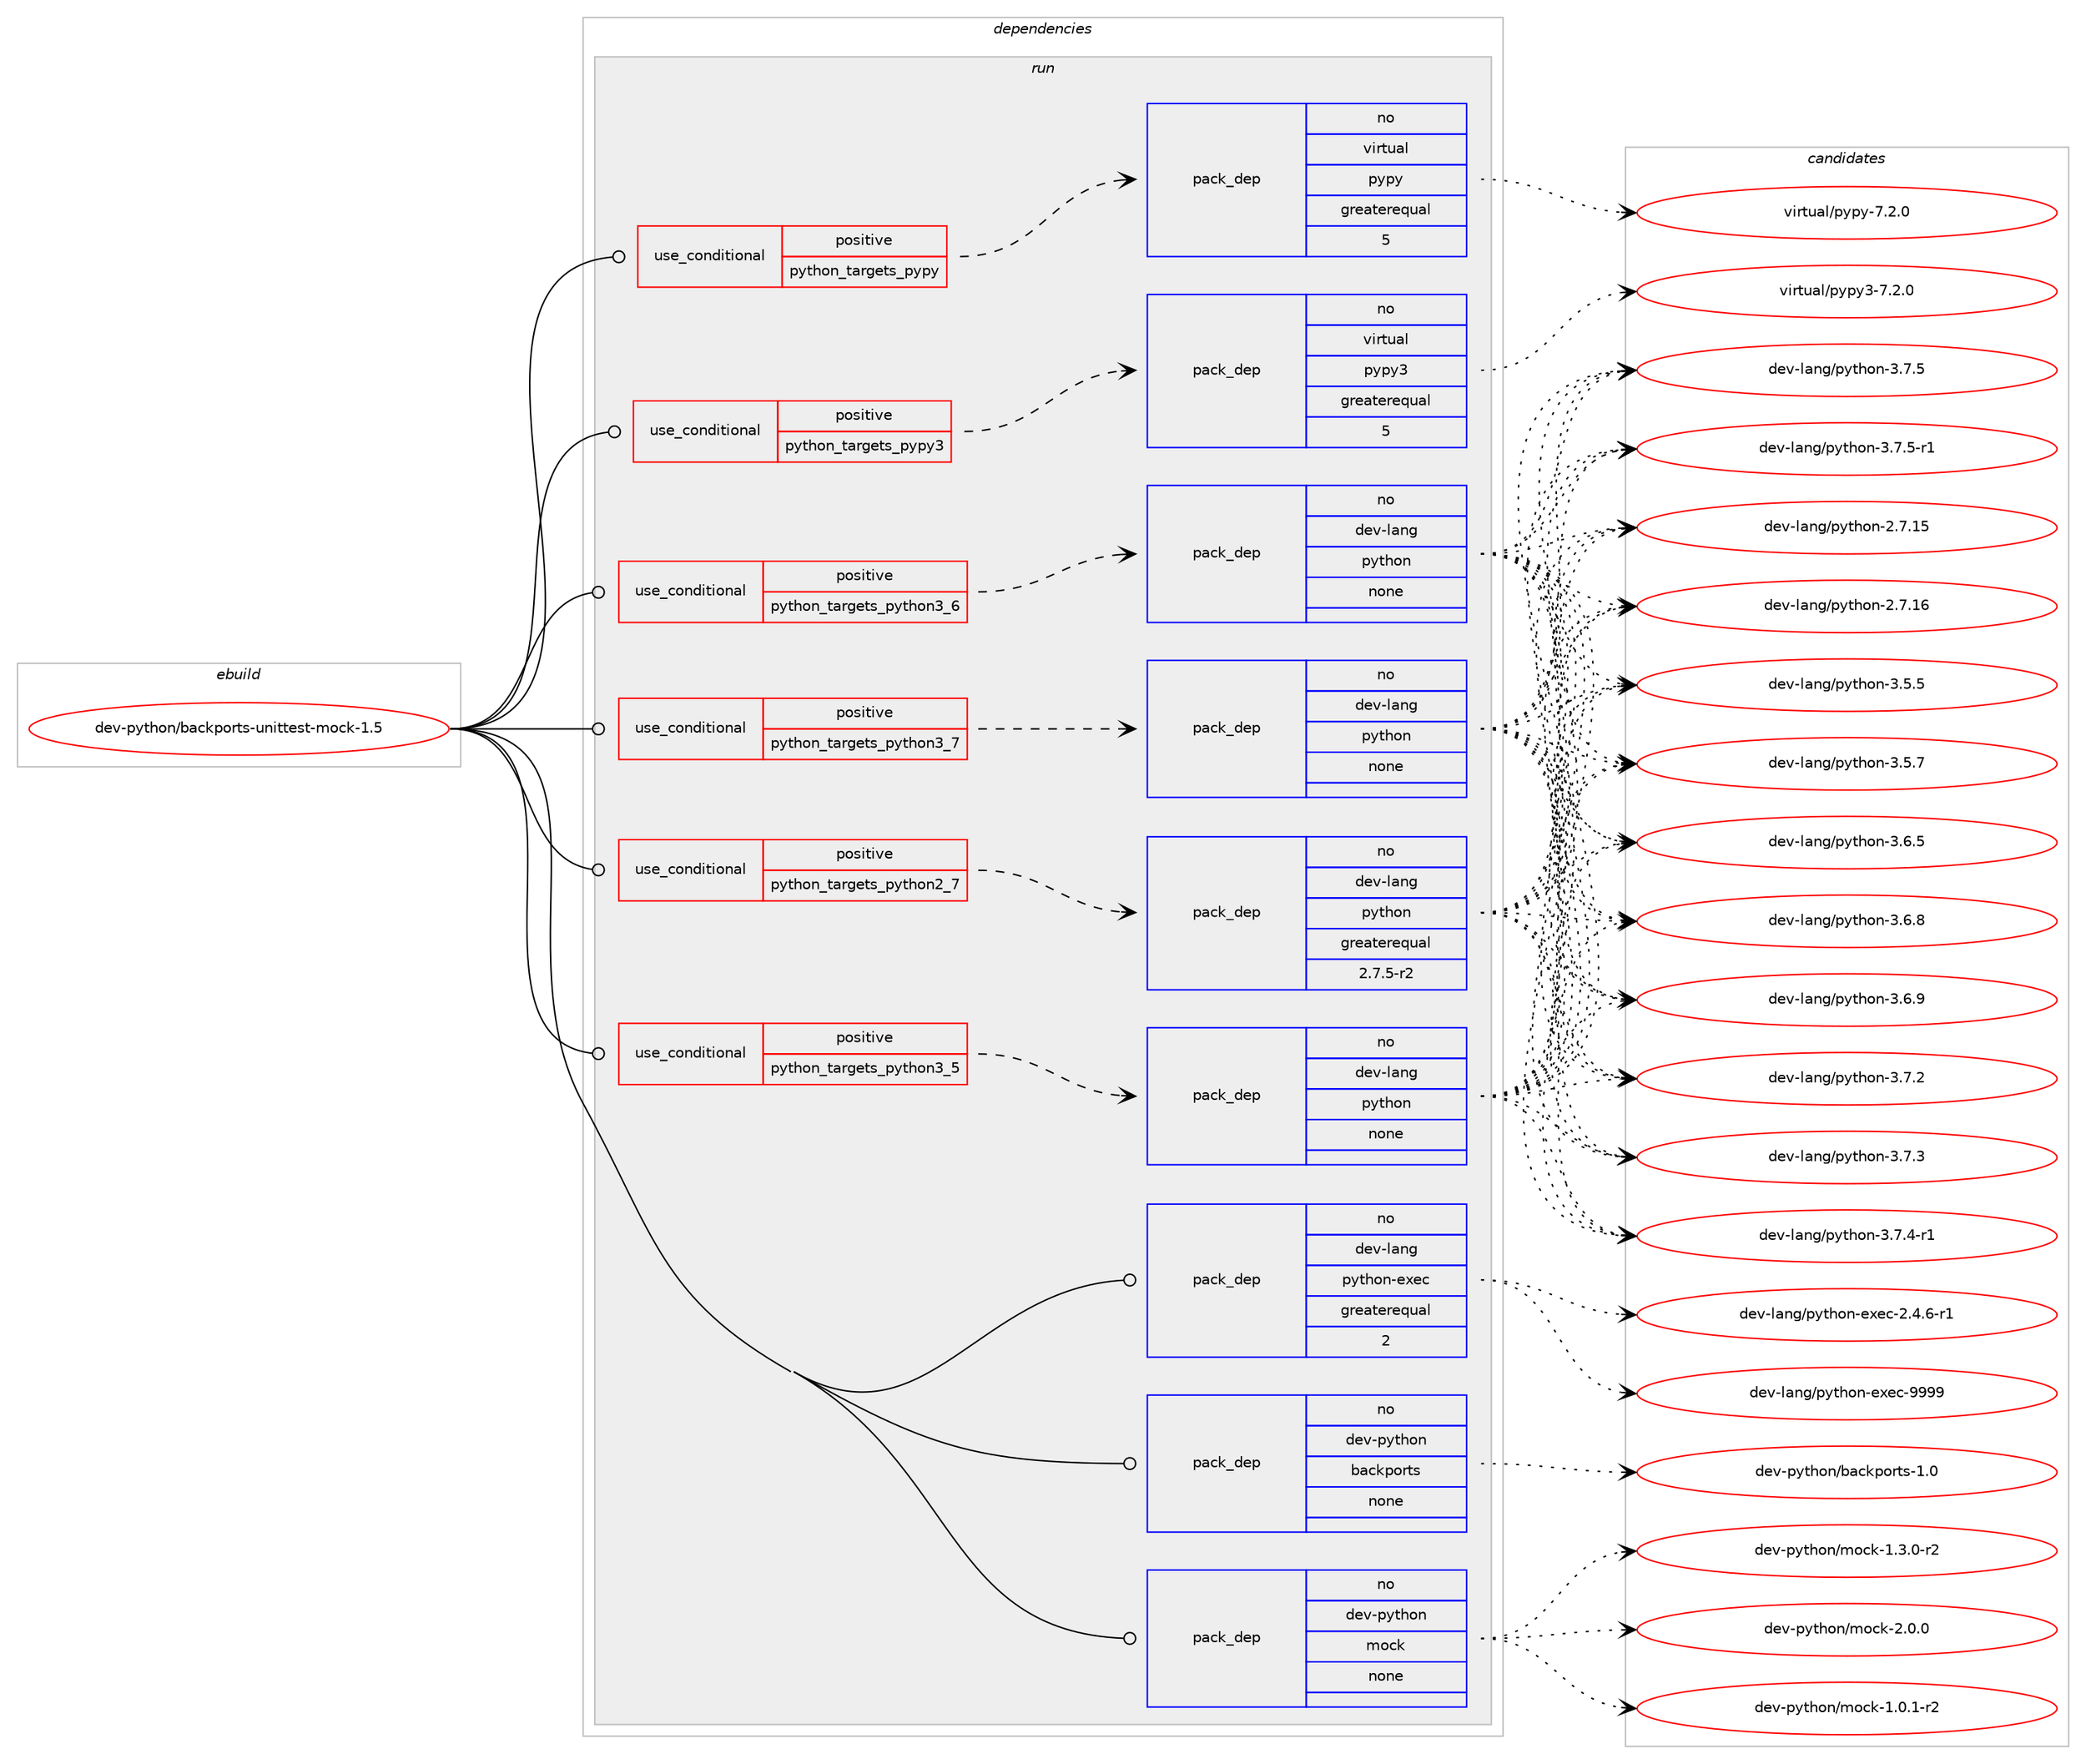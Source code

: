 digraph prolog {

# *************
# Graph options
# *************

newrank=true;
concentrate=true;
compound=true;
graph [rankdir=LR,fontname=Helvetica,fontsize=10,ranksep=1.5];#, ranksep=2.5, nodesep=0.2];
edge  [arrowhead=vee];
node  [fontname=Helvetica,fontsize=10];

# **********
# The ebuild
# **********

subgraph cluster_leftcol {
color=gray;
rank=same;
label=<<i>ebuild</i>>;
id [label="dev-python/backports-unittest-mock-1.5", color=red, width=4, href="../dev-python/backports-unittest-mock-1.5.svg"];
}

# ****************
# The dependencies
# ****************

subgraph cluster_midcol {
color=gray;
label=<<i>dependencies</i>>;
subgraph cluster_compile {
fillcolor="#eeeeee";
style=filled;
label=<<i>compile</i>>;
}
subgraph cluster_compileandrun {
fillcolor="#eeeeee";
style=filled;
label=<<i>compile and run</i>>;
}
subgraph cluster_run {
fillcolor="#eeeeee";
style=filled;
label=<<i>run</i>>;
subgraph cond136703 {
dependency596086 [label=<<TABLE BORDER="0" CELLBORDER="1" CELLSPACING="0" CELLPADDING="4"><TR><TD ROWSPAN="3" CELLPADDING="10">use_conditional</TD></TR><TR><TD>positive</TD></TR><TR><TD>python_targets_pypy</TD></TR></TABLE>>, shape=none, color=red];
subgraph pack447609 {
dependency596087 [label=<<TABLE BORDER="0" CELLBORDER="1" CELLSPACING="0" CELLPADDING="4" WIDTH="220"><TR><TD ROWSPAN="6" CELLPADDING="30">pack_dep</TD></TR><TR><TD WIDTH="110">no</TD></TR><TR><TD>virtual</TD></TR><TR><TD>pypy</TD></TR><TR><TD>greaterequal</TD></TR><TR><TD>5</TD></TR></TABLE>>, shape=none, color=blue];
}
dependency596086:e -> dependency596087:w [weight=20,style="dashed",arrowhead="vee"];
}
id:e -> dependency596086:w [weight=20,style="solid",arrowhead="odot"];
subgraph cond136704 {
dependency596088 [label=<<TABLE BORDER="0" CELLBORDER="1" CELLSPACING="0" CELLPADDING="4"><TR><TD ROWSPAN="3" CELLPADDING="10">use_conditional</TD></TR><TR><TD>positive</TD></TR><TR><TD>python_targets_pypy3</TD></TR></TABLE>>, shape=none, color=red];
subgraph pack447610 {
dependency596089 [label=<<TABLE BORDER="0" CELLBORDER="1" CELLSPACING="0" CELLPADDING="4" WIDTH="220"><TR><TD ROWSPAN="6" CELLPADDING="30">pack_dep</TD></TR><TR><TD WIDTH="110">no</TD></TR><TR><TD>virtual</TD></TR><TR><TD>pypy3</TD></TR><TR><TD>greaterequal</TD></TR><TR><TD>5</TD></TR></TABLE>>, shape=none, color=blue];
}
dependency596088:e -> dependency596089:w [weight=20,style="dashed",arrowhead="vee"];
}
id:e -> dependency596088:w [weight=20,style="solid",arrowhead="odot"];
subgraph cond136705 {
dependency596090 [label=<<TABLE BORDER="0" CELLBORDER="1" CELLSPACING="0" CELLPADDING="4"><TR><TD ROWSPAN="3" CELLPADDING="10">use_conditional</TD></TR><TR><TD>positive</TD></TR><TR><TD>python_targets_python2_7</TD></TR></TABLE>>, shape=none, color=red];
subgraph pack447611 {
dependency596091 [label=<<TABLE BORDER="0" CELLBORDER="1" CELLSPACING="0" CELLPADDING="4" WIDTH="220"><TR><TD ROWSPAN="6" CELLPADDING="30">pack_dep</TD></TR><TR><TD WIDTH="110">no</TD></TR><TR><TD>dev-lang</TD></TR><TR><TD>python</TD></TR><TR><TD>greaterequal</TD></TR><TR><TD>2.7.5-r2</TD></TR></TABLE>>, shape=none, color=blue];
}
dependency596090:e -> dependency596091:w [weight=20,style="dashed",arrowhead="vee"];
}
id:e -> dependency596090:w [weight=20,style="solid",arrowhead="odot"];
subgraph cond136706 {
dependency596092 [label=<<TABLE BORDER="0" CELLBORDER="1" CELLSPACING="0" CELLPADDING="4"><TR><TD ROWSPAN="3" CELLPADDING="10">use_conditional</TD></TR><TR><TD>positive</TD></TR><TR><TD>python_targets_python3_5</TD></TR></TABLE>>, shape=none, color=red];
subgraph pack447612 {
dependency596093 [label=<<TABLE BORDER="0" CELLBORDER="1" CELLSPACING="0" CELLPADDING="4" WIDTH="220"><TR><TD ROWSPAN="6" CELLPADDING="30">pack_dep</TD></TR><TR><TD WIDTH="110">no</TD></TR><TR><TD>dev-lang</TD></TR><TR><TD>python</TD></TR><TR><TD>none</TD></TR><TR><TD></TD></TR></TABLE>>, shape=none, color=blue];
}
dependency596092:e -> dependency596093:w [weight=20,style="dashed",arrowhead="vee"];
}
id:e -> dependency596092:w [weight=20,style="solid",arrowhead="odot"];
subgraph cond136707 {
dependency596094 [label=<<TABLE BORDER="0" CELLBORDER="1" CELLSPACING="0" CELLPADDING="4"><TR><TD ROWSPAN="3" CELLPADDING="10">use_conditional</TD></TR><TR><TD>positive</TD></TR><TR><TD>python_targets_python3_6</TD></TR></TABLE>>, shape=none, color=red];
subgraph pack447613 {
dependency596095 [label=<<TABLE BORDER="0" CELLBORDER="1" CELLSPACING="0" CELLPADDING="4" WIDTH="220"><TR><TD ROWSPAN="6" CELLPADDING="30">pack_dep</TD></TR><TR><TD WIDTH="110">no</TD></TR><TR><TD>dev-lang</TD></TR><TR><TD>python</TD></TR><TR><TD>none</TD></TR><TR><TD></TD></TR></TABLE>>, shape=none, color=blue];
}
dependency596094:e -> dependency596095:w [weight=20,style="dashed",arrowhead="vee"];
}
id:e -> dependency596094:w [weight=20,style="solid",arrowhead="odot"];
subgraph cond136708 {
dependency596096 [label=<<TABLE BORDER="0" CELLBORDER="1" CELLSPACING="0" CELLPADDING="4"><TR><TD ROWSPAN="3" CELLPADDING="10">use_conditional</TD></TR><TR><TD>positive</TD></TR><TR><TD>python_targets_python3_7</TD></TR></TABLE>>, shape=none, color=red];
subgraph pack447614 {
dependency596097 [label=<<TABLE BORDER="0" CELLBORDER="1" CELLSPACING="0" CELLPADDING="4" WIDTH="220"><TR><TD ROWSPAN="6" CELLPADDING="30">pack_dep</TD></TR><TR><TD WIDTH="110">no</TD></TR><TR><TD>dev-lang</TD></TR><TR><TD>python</TD></TR><TR><TD>none</TD></TR><TR><TD></TD></TR></TABLE>>, shape=none, color=blue];
}
dependency596096:e -> dependency596097:w [weight=20,style="dashed",arrowhead="vee"];
}
id:e -> dependency596096:w [weight=20,style="solid",arrowhead="odot"];
subgraph pack447615 {
dependency596098 [label=<<TABLE BORDER="0" CELLBORDER="1" CELLSPACING="0" CELLPADDING="4" WIDTH="220"><TR><TD ROWSPAN="6" CELLPADDING="30">pack_dep</TD></TR><TR><TD WIDTH="110">no</TD></TR><TR><TD>dev-lang</TD></TR><TR><TD>python-exec</TD></TR><TR><TD>greaterequal</TD></TR><TR><TD>2</TD></TR></TABLE>>, shape=none, color=blue];
}
id:e -> dependency596098:w [weight=20,style="solid",arrowhead="odot"];
subgraph pack447616 {
dependency596099 [label=<<TABLE BORDER="0" CELLBORDER="1" CELLSPACING="0" CELLPADDING="4" WIDTH="220"><TR><TD ROWSPAN="6" CELLPADDING="30">pack_dep</TD></TR><TR><TD WIDTH="110">no</TD></TR><TR><TD>dev-python</TD></TR><TR><TD>backports</TD></TR><TR><TD>none</TD></TR><TR><TD></TD></TR></TABLE>>, shape=none, color=blue];
}
id:e -> dependency596099:w [weight=20,style="solid",arrowhead="odot"];
subgraph pack447617 {
dependency596100 [label=<<TABLE BORDER="0" CELLBORDER="1" CELLSPACING="0" CELLPADDING="4" WIDTH="220"><TR><TD ROWSPAN="6" CELLPADDING="30">pack_dep</TD></TR><TR><TD WIDTH="110">no</TD></TR><TR><TD>dev-python</TD></TR><TR><TD>mock</TD></TR><TR><TD>none</TD></TR><TR><TD></TD></TR></TABLE>>, shape=none, color=blue];
}
id:e -> dependency596100:w [weight=20,style="solid",arrowhead="odot"];
}
}

# **************
# The candidates
# **************

subgraph cluster_choices {
rank=same;
color=gray;
label=<<i>candidates</i>>;

subgraph choice447609 {
color=black;
nodesep=1;
choice1181051141161179710847112121112121455546504648 [label="virtual/pypy-7.2.0", color=red, width=4,href="../virtual/pypy-7.2.0.svg"];
dependency596087:e -> choice1181051141161179710847112121112121455546504648:w [style=dotted,weight="100"];
}
subgraph choice447610 {
color=black;
nodesep=1;
choice118105114116117971084711212111212151455546504648 [label="virtual/pypy3-7.2.0", color=red, width=4,href="../virtual/pypy3-7.2.0.svg"];
dependency596089:e -> choice118105114116117971084711212111212151455546504648:w [style=dotted,weight="100"];
}
subgraph choice447611 {
color=black;
nodesep=1;
choice10010111845108971101034711212111610411111045504655464953 [label="dev-lang/python-2.7.15", color=red, width=4,href="../dev-lang/python-2.7.15.svg"];
choice10010111845108971101034711212111610411111045504655464954 [label="dev-lang/python-2.7.16", color=red, width=4,href="../dev-lang/python-2.7.16.svg"];
choice100101118451089711010347112121116104111110455146534653 [label="dev-lang/python-3.5.5", color=red, width=4,href="../dev-lang/python-3.5.5.svg"];
choice100101118451089711010347112121116104111110455146534655 [label="dev-lang/python-3.5.7", color=red, width=4,href="../dev-lang/python-3.5.7.svg"];
choice100101118451089711010347112121116104111110455146544653 [label="dev-lang/python-3.6.5", color=red, width=4,href="../dev-lang/python-3.6.5.svg"];
choice100101118451089711010347112121116104111110455146544656 [label="dev-lang/python-3.6.8", color=red, width=4,href="../dev-lang/python-3.6.8.svg"];
choice100101118451089711010347112121116104111110455146544657 [label="dev-lang/python-3.6.9", color=red, width=4,href="../dev-lang/python-3.6.9.svg"];
choice100101118451089711010347112121116104111110455146554650 [label="dev-lang/python-3.7.2", color=red, width=4,href="../dev-lang/python-3.7.2.svg"];
choice100101118451089711010347112121116104111110455146554651 [label="dev-lang/python-3.7.3", color=red, width=4,href="../dev-lang/python-3.7.3.svg"];
choice1001011184510897110103471121211161041111104551465546524511449 [label="dev-lang/python-3.7.4-r1", color=red, width=4,href="../dev-lang/python-3.7.4-r1.svg"];
choice100101118451089711010347112121116104111110455146554653 [label="dev-lang/python-3.7.5", color=red, width=4,href="../dev-lang/python-3.7.5.svg"];
choice1001011184510897110103471121211161041111104551465546534511449 [label="dev-lang/python-3.7.5-r1", color=red, width=4,href="../dev-lang/python-3.7.5-r1.svg"];
dependency596091:e -> choice10010111845108971101034711212111610411111045504655464953:w [style=dotted,weight="100"];
dependency596091:e -> choice10010111845108971101034711212111610411111045504655464954:w [style=dotted,weight="100"];
dependency596091:e -> choice100101118451089711010347112121116104111110455146534653:w [style=dotted,weight="100"];
dependency596091:e -> choice100101118451089711010347112121116104111110455146534655:w [style=dotted,weight="100"];
dependency596091:e -> choice100101118451089711010347112121116104111110455146544653:w [style=dotted,weight="100"];
dependency596091:e -> choice100101118451089711010347112121116104111110455146544656:w [style=dotted,weight="100"];
dependency596091:e -> choice100101118451089711010347112121116104111110455146544657:w [style=dotted,weight="100"];
dependency596091:e -> choice100101118451089711010347112121116104111110455146554650:w [style=dotted,weight="100"];
dependency596091:e -> choice100101118451089711010347112121116104111110455146554651:w [style=dotted,weight="100"];
dependency596091:e -> choice1001011184510897110103471121211161041111104551465546524511449:w [style=dotted,weight="100"];
dependency596091:e -> choice100101118451089711010347112121116104111110455146554653:w [style=dotted,weight="100"];
dependency596091:e -> choice1001011184510897110103471121211161041111104551465546534511449:w [style=dotted,weight="100"];
}
subgraph choice447612 {
color=black;
nodesep=1;
choice10010111845108971101034711212111610411111045504655464953 [label="dev-lang/python-2.7.15", color=red, width=4,href="../dev-lang/python-2.7.15.svg"];
choice10010111845108971101034711212111610411111045504655464954 [label="dev-lang/python-2.7.16", color=red, width=4,href="../dev-lang/python-2.7.16.svg"];
choice100101118451089711010347112121116104111110455146534653 [label="dev-lang/python-3.5.5", color=red, width=4,href="../dev-lang/python-3.5.5.svg"];
choice100101118451089711010347112121116104111110455146534655 [label="dev-lang/python-3.5.7", color=red, width=4,href="../dev-lang/python-3.5.7.svg"];
choice100101118451089711010347112121116104111110455146544653 [label="dev-lang/python-3.6.5", color=red, width=4,href="../dev-lang/python-3.6.5.svg"];
choice100101118451089711010347112121116104111110455146544656 [label="dev-lang/python-3.6.8", color=red, width=4,href="../dev-lang/python-3.6.8.svg"];
choice100101118451089711010347112121116104111110455146544657 [label="dev-lang/python-3.6.9", color=red, width=4,href="../dev-lang/python-3.6.9.svg"];
choice100101118451089711010347112121116104111110455146554650 [label="dev-lang/python-3.7.2", color=red, width=4,href="../dev-lang/python-3.7.2.svg"];
choice100101118451089711010347112121116104111110455146554651 [label="dev-lang/python-3.7.3", color=red, width=4,href="../dev-lang/python-3.7.3.svg"];
choice1001011184510897110103471121211161041111104551465546524511449 [label="dev-lang/python-3.7.4-r1", color=red, width=4,href="../dev-lang/python-3.7.4-r1.svg"];
choice100101118451089711010347112121116104111110455146554653 [label="dev-lang/python-3.7.5", color=red, width=4,href="../dev-lang/python-3.7.5.svg"];
choice1001011184510897110103471121211161041111104551465546534511449 [label="dev-lang/python-3.7.5-r1", color=red, width=4,href="../dev-lang/python-3.7.5-r1.svg"];
dependency596093:e -> choice10010111845108971101034711212111610411111045504655464953:w [style=dotted,weight="100"];
dependency596093:e -> choice10010111845108971101034711212111610411111045504655464954:w [style=dotted,weight="100"];
dependency596093:e -> choice100101118451089711010347112121116104111110455146534653:w [style=dotted,weight="100"];
dependency596093:e -> choice100101118451089711010347112121116104111110455146534655:w [style=dotted,weight="100"];
dependency596093:e -> choice100101118451089711010347112121116104111110455146544653:w [style=dotted,weight="100"];
dependency596093:e -> choice100101118451089711010347112121116104111110455146544656:w [style=dotted,weight="100"];
dependency596093:e -> choice100101118451089711010347112121116104111110455146544657:w [style=dotted,weight="100"];
dependency596093:e -> choice100101118451089711010347112121116104111110455146554650:w [style=dotted,weight="100"];
dependency596093:e -> choice100101118451089711010347112121116104111110455146554651:w [style=dotted,weight="100"];
dependency596093:e -> choice1001011184510897110103471121211161041111104551465546524511449:w [style=dotted,weight="100"];
dependency596093:e -> choice100101118451089711010347112121116104111110455146554653:w [style=dotted,weight="100"];
dependency596093:e -> choice1001011184510897110103471121211161041111104551465546534511449:w [style=dotted,weight="100"];
}
subgraph choice447613 {
color=black;
nodesep=1;
choice10010111845108971101034711212111610411111045504655464953 [label="dev-lang/python-2.7.15", color=red, width=4,href="../dev-lang/python-2.7.15.svg"];
choice10010111845108971101034711212111610411111045504655464954 [label="dev-lang/python-2.7.16", color=red, width=4,href="../dev-lang/python-2.7.16.svg"];
choice100101118451089711010347112121116104111110455146534653 [label="dev-lang/python-3.5.5", color=red, width=4,href="../dev-lang/python-3.5.5.svg"];
choice100101118451089711010347112121116104111110455146534655 [label="dev-lang/python-3.5.7", color=red, width=4,href="../dev-lang/python-3.5.7.svg"];
choice100101118451089711010347112121116104111110455146544653 [label="dev-lang/python-3.6.5", color=red, width=4,href="../dev-lang/python-3.6.5.svg"];
choice100101118451089711010347112121116104111110455146544656 [label="dev-lang/python-3.6.8", color=red, width=4,href="../dev-lang/python-3.6.8.svg"];
choice100101118451089711010347112121116104111110455146544657 [label="dev-lang/python-3.6.9", color=red, width=4,href="../dev-lang/python-3.6.9.svg"];
choice100101118451089711010347112121116104111110455146554650 [label="dev-lang/python-3.7.2", color=red, width=4,href="../dev-lang/python-3.7.2.svg"];
choice100101118451089711010347112121116104111110455146554651 [label="dev-lang/python-3.7.3", color=red, width=4,href="../dev-lang/python-3.7.3.svg"];
choice1001011184510897110103471121211161041111104551465546524511449 [label="dev-lang/python-3.7.4-r1", color=red, width=4,href="../dev-lang/python-3.7.4-r1.svg"];
choice100101118451089711010347112121116104111110455146554653 [label="dev-lang/python-3.7.5", color=red, width=4,href="../dev-lang/python-3.7.5.svg"];
choice1001011184510897110103471121211161041111104551465546534511449 [label="dev-lang/python-3.7.5-r1", color=red, width=4,href="../dev-lang/python-3.7.5-r1.svg"];
dependency596095:e -> choice10010111845108971101034711212111610411111045504655464953:w [style=dotted,weight="100"];
dependency596095:e -> choice10010111845108971101034711212111610411111045504655464954:w [style=dotted,weight="100"];
dependency596095:e -> choice100101118451089711010347112121116104111110455146534653:w [style=dotted,weight="100"];
dependency596095:e -> choice100101118451089711010347112121116104111110455146534655:w [style=dotted,weight="100"];
dependency596095:e -> choice100101118451089711010347112121116104111110455146544653:w [style=dotted,weight="100"];
dependency596095:e -> choice100101118451089711010347112121116104111110455146544656:w [style=dotted,weight="100"];
dependency596095:e -> choice100101118451089711010347112121116104111110455146544657:w [style=dotted,weight="100"];
dependency596095:e -> choice100101118451089711010347112121116104111110455146554650:w [style=dotted,weight="100"];
dependency596095:e -> choice100101118451089711010347112121116104111110455146554651:w [style=dotted,weight="100"];
dependency596095:e -> choice1001011184510897110103471121211161041111104551465546524511449:w [style=dotted,weight="100"];
dependency596095:e -> choice100101118451089711010347112121116104111110455146554653:w [style=dotted,weight="100"];
dependency596095:e -> choice1001011184510897110103471121211161041111104551465546534511449:w [style=dotted,weight="100"];
}
subgraph choice447614 {
color=black;
nodesep=1;
choice10010111845108971101034711212111610411111045504655464953 [label="dev-lang/python-2.7.15", color=red, width=4,href="../dev-lang/python-2.7.15.svg"];
choice10010111845108971101034711212111610411111045504655464954 [label="dev-lang/python-2.7.16", color=red, width=4,href="../dev-lang/python-2.7.16.svg"];
choice100101118451089711010347112121116104111110455146534653 [label="dev-lang/python-3.5.5", color=red, width=4,href="../dev-lang/python-3.5.5.svg"];
choice100101118451089711010347112121116104111110455146534655 [label="dev-lang/python-3.5.7", color=red, width=4,href="../dev-lang/python-3.5.7.svg"];
choice100101118451089711010347112121116104111110455146544653 [label="dev-lang/python-3.6.5", color=red, width=4,href="../dev-lang/python-3.6.5.svg"];
choice100101118451089711010347112121116104111110455146544656 [label="dev-lang/python-3.6.8", color=red, width=4,href="../dev-lang/python-3.6.8.svg"];
choice100101118451089711010347112121116104111110455146544657 [label="dev-lang/python-3.6.9", color=red, width=4,href="../dev-lang/python-3.6.9.svg"];
choice100101118451089711010347112121116104111110455146554650 [label="dev-lang/python-3.7.2", color=red, width=4,href="../dev-lang/python-3.7.2.svg"];
choice100101118451089711010347112121116104111110455146554651 [label="dev-lang/python-3.7.3", color=red, width=4,href="../dev-lang/python-3.7.3.svg"];
choice1001011184510897110103471121211161041111104551465546524511449 [label="dev-lang/python-3.7.4-r1", color=red, width=4,href="../dev-lang/python-3.7.4-r1.svg"];
choice100101118451089711010347112121116104111110455146554653 [label="dev-lang/python-3.7.5", color=red, width=4,href="../dev-lang/python-3.7.5.svg"];
choice1001011184510897110103471121211161041111104551465546534511449 [label="dev-lang/python-3.7.5-r1", color=red, width=4,href="../dev-lang/python-3.7.5-r1.svg"];
dependency596097:e -> choice10010111845108971101034711212111610411111045504655464953:w [style=dotted,weight="100"];
dependency596097:e -> choice10010111845108971101034711212111610411111045504655464954:w [style=dotted,weight="100"];
dependency596097:e -> choice100101118451089711010347112121116104111110455146534653:w [style=dotted,weight="100"];
dependency596097:e -> choice100101118451089711010347112121116104111110455146534655:w [style=dotted,weight="100"];
dependency596097:e -> choice100101118451089711010347112121116104111110455146544653:w [style=dotted,weight="100"];
dependency596097:e -> choice100101118451089711010347112121116104111110455146544656:w [style=dotted,weight="100"];
dependency596097:e -> choice100101118451089711010347112121116104111110455146544657:w [style=dotted,weight="100"];
dependency596097:e -> choice100101118451089711010347112121116104111110455146554650:w [style=dotted,weight="100"];
dependency596097:e -> choice100101118451089711010347112121116104111110455146554651:w [style=dotted,weight="100"];
dependency596097:e -> choice1001011184510897110103471121211161041111104551465546524511449:w [style=dotted,weight="100"];
dependency596097:e -> choice100101118451089711010347112121116104111110455146554653:w [style=dotted,weight="100"];
dependency596097:e -> choice1001011184510897110103471121211161041111104551465546534511449:w [style=dotted,weight="100"];
}
subgraph choice447615 {
color=black;
nodesep=1;
choice10010111845108971101034711212111610411111045101120101994550465246544511449 [label="dev-lang/python-exec-2.4.6-r1", color=red, width=4,href="../dev-lang/python-exec-2.4.6-r1.svg"];
choice10010111845108971101034711212111610411111045101120101994557575757 [label="dev-lang/python-exec-9999", color=red, width=4,href="../dev-lang/python-exec-9999.svg"];
dependency596098:e -> choice10010111845108971101034711212111610411111045101120101994550465246544511449:w [style=dotted,weight="100"];
dependency596098:e -> choice10010111845108971101034711212111610411111045101120101994557575757:w [style=dotted,weight="100"];
}
subgraph choice447616 {
color=black;
nodesep=1;
choice100101118451121211161041111104798979910711211111411611545494648 [label="dev-python/backports-1.0", color=red, width=4,href="../dev-python/backports-1.0.svg"];
dependency596099:e -> choice100101118451121211161041111104798979910711211111411611545494648:w [style=dotted,weight="100"];
}
subgraph choice447617 {
color=black;
nodesep=1;
choice1001011184511212111610411111047109111991074549464846494511450 [label="dev-python/mock-1.0.1-r2", color=red, width=4,href="../dev-python/mock-1.0.1-r2.svg"];
choice1001011184511212111610411111047109111991074549465146484511450 [label="dev-python/mock-1.3.0-r2", color=red, width=4,href="../dev-python/mock-1.3.0-r2.svg"];
choice100101118451121211161041111104710911199107455046484648 [label="dev-python/mock-2.0.0", color=red, width=4,href="../dev-python/mock-2.0.0.svg"];
dependency596100:e -> choice1001011184511212111610411111047109111991074549464846494511450:w [style=dotted,weight="100"];
dependency596100:e -> choice1001011184511212111610411111047109111991074549465146484511450:w [style=dotted,weight="100"];
dependency596100:e -> choice100101118451121211161041111104710911199107455046484648:w [style=dotted,weight="100"];
}
}

}
